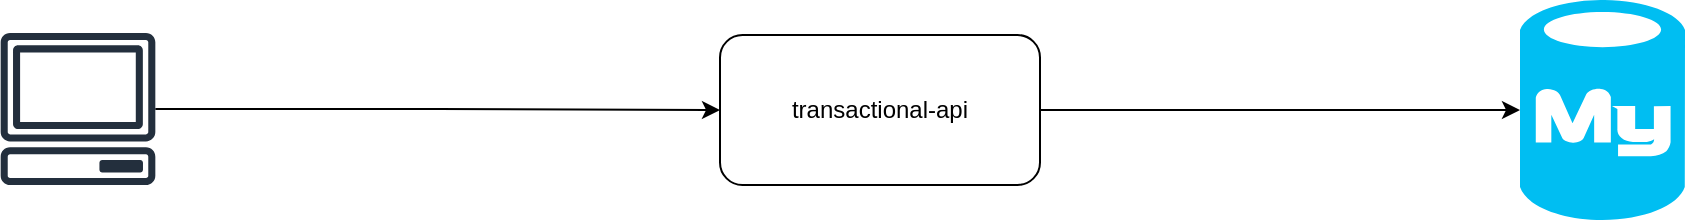 <mxfile version="22.0.8" type="device">
  <diagram name="Página-1" id="vcSEkRKi2aXuCcXgvrSx">
    <mxGraphModel dx="2059" dy="1086" grid="1" gridSize="10" guides="1" tooltips="1" connect="1" arrows="1" fold="1" page="1" pageScale="1" pageWidth="1169" pageHeight="827" math="0" shadow="0">
      <root>
        <mxCell id="0" />
        <mxCell id="1" parent="0" />
        <mxCell id="qCYq45040Dhx_-SQNfYF-1" value="" style="verticalLabelPosition=bottom;html=1;verticalAlign=top;align=center;strokeColor=none;fillColor=#00BEF2;shape=mxgraph.azure.mysql_database;" vertex="1" parent="1">
          <mxGeometry x="920" y="340" width="82.5" height="110" as="geometry" />
        </mxCell>
        <mxCell id="qCYq45040Dhx_-SQNfYF-2" value="transactional-api" style="rounded=1;whiteSpace=wrap;html=1;" vertex="1" parent="1">
          <mxGeometry x="520" y="357.5" width="160" height="75" as="geometry" />
        </mxCell>
        <mxCell id="qCYq45040Dhx_-SQNfYF-3" style="edgeStyle=orthogonalEdgeStyle;rounded=0;orthogonalLoop=1;jettySize=auto;html=1;entryX=0;entryY=0.5;entryDx=0;entryDy=0;entryPerimeter=0;" edge="1" parent="1" source="qCYq45040Dhx_-SQNfYF-2" target="qCYq45040Dhx_-SQNfYF-1">
          <mxGeometry relative="1" as="geometry" />
        </mxCell>
        <mxCell id="qCYq45040Dhx_-SQNfYF-5" style="edgeStyle=orthogonalEdgeStyle;rounded=0;orthogonalLoop=1;jettySize=auto;html=1;entryX=0;entryY=0.5;entryDx=0;entryDy=0;" edge="1" parent="1" source="qCYq45040Dhx_-SQNfYF-4" target="qCYq45040Dhx_-SQNfYF-2">
          <mxGeometry relative="1" as="geometry" />
        </mxCell>
        <mxCell id="qCYq45040Dhx_-SQNfYF-4" value="" style="sketch=0;outlineConnect=0;fontColor=#232F3E;gradientColor=none;fillColor=#232F3D;strokeColor=none;dashed=0;verticalLabelPosition=bottom;verticalAlign=top;align=center;html=1;fontSize=12;fontStyle=0;aspect=fixed;pointerEvents=1;shape=mxgraph.aws4.client;" vertex="1" parent="1">
          <mxGeometry x="160" y="356.5" width="78" height="76" as="geometry" />
        </mxCell>
      </root>
    </mxGraphModel>
  </diagram>
</mxfile>
